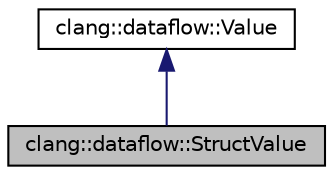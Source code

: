 digraph "clang::dataflow::StructValue"
{
 // LATEX_PDF_SIZE
  bgcolor="transparent";
  edge [fontname="Helvetica",fontsize="10",labelfontname="Helvetica",labelfontsize="10"];
  node [fontname="Helvetica",fontsize="10",shape=record];
  Node1 [label="clang::dataflow::StructValue",height=0.2,width=0.4,color="black", fillcolor="grey75", style="filled", fontcolor="black",tooltip="Models a value of struct or class type, with a flat map of fields to child storage locations,..."];
  Node2 -> Node1 [dir="back",color="midnightblue",fontsize="10",style="solid",fontname="Helvetica"];
  Node2 [label="clang::dataflow::Value",height=0.2,width=0.4,color="black",URL="$classclang_1_1dataflow_1_1Value.html",tooltip="Base class for all values computed by abstract interpretation."];
}
